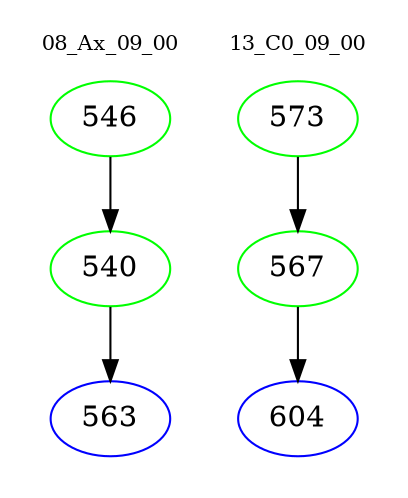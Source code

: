 digraph{
subgraph cluster_0 {
color = white
label = "08_Ax_09_00";
fontsize=10;
T0_546 [label="546", color="green"]
T0_546 -> T0_540 [color="black"]
T0_540 [label="540", color="green"]
T0_540 -> T0_563 [color="black"]
T0_563 [label="563", color="blue"]
}
subgraph cluster_1 {
color = white
label = "13_C0_09_00";
fontsize=10;
T1_573 [label="573", color="green"]
T1_573 -> T1_567 [color="black"]
T1_567 [label="567", color="green"]
T1_567 -> T1_604 [color="black"]
T1_604 [label="604", color="blue"]
}
}
